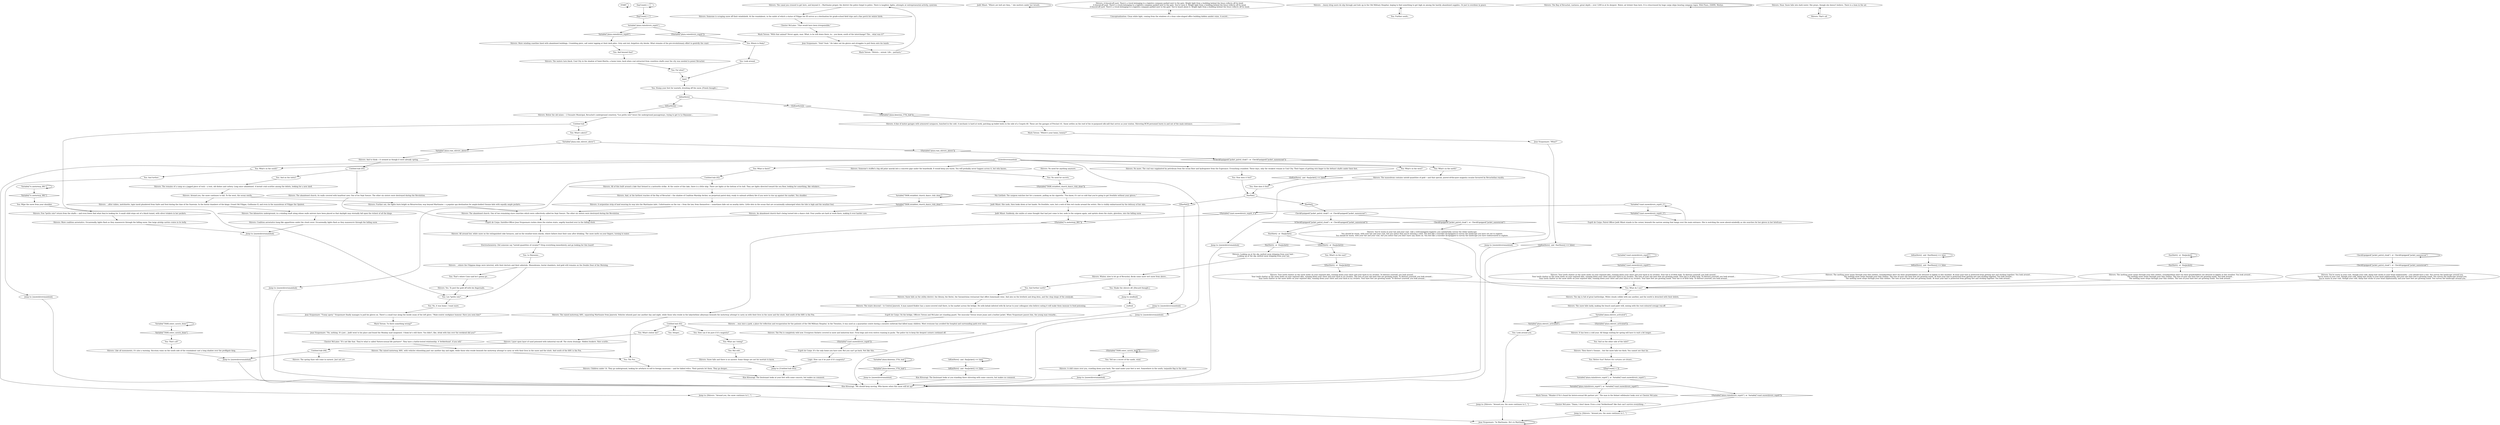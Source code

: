 # COAST ORB / snow shivers
# If it snows when you cross the desolate beach, Shivers tells you a little about Revachol.
# ==================================================
digraph G {
	  0 [label="START"];
	  1 [label="input"];
	  2 [label="Shivers: A chill comes over you, crawling down your back. The sand under your feet is wet. Somewhere in the south, tarpaulin flap in the wind."];
	  3 [label="Shivers: Someone's stuffed a big old polar anorak into a concrete pipe under the boardwalk. It would keep you warm. You will probably never happen across it, but who knows."];
	  4 [label="You: What's in the east?"];
	  5 [label="Shivers: Your teeth chatter as the snow melts on your exposed skin, running down your chest and your back in icy rivulets. Your hat is of little help. To distract yourself, you look around...\nYour teeth chatter as the snow melts on your exposed skin, running down your chest and your back in icy rivulets. The toes of your one bare foot are growing numb. Your hat is of little help. To distract yourself, you look around...\nYour teeth chatter as the snow melts on your exposed skin, running down your chest and your back in icy rivulets. Your bare feet are growing numb. Your hat is of little help. To distract yourself, you look around..."];
	  6 [label="Esprit de Corps: On the bridge, Officers Torson and McLaine are standing guard. The muscular Torson wears jeans and a leather jacket. When Vicquemare passes him, the young man remarks..."];
	  7 [label="Shivers: Snow falls on the utility district: the library, the florist, the Saramirizian restaurant that offers homemade wine. And also on the brothels and drug dens, and the chop shops of the zemlyaki."];
	  8 [label="Shivers: A serpentine strip of land weaving its way into the Martinaise inlet. Unfortunates on the run -- from the law, from themselves -- sometimes hide out on nearby islets. Little dots in the ocean that are occasionally submerged when the tide is high and the weather foul."];
	  9 [label="Jump to: [snowshiversmainhub]"];
	  10 [label="HasShirt()  or  HasJacket()"];
	  11 [label="HasShirt()  or  HasJacket()", shape=diamond];
	  12 [label="!(HasShirt()  or  HasJacket())", shape=diamond];
	  13 [label="Shivers: The canal you crossed to get here, and beyond it -- Martinaise proper, the district the police forgot to police. There is laughter, lights, attempts at entrepreneurial activity, cynicism."];
	  14 [label="Jean Vicquemare: \"Funny apery.\" Vicquemare finally manages to pull his gloves on. There's a small tear along the inside seam of the left glove. \"Male-centric workplace humour. Have you seen him?\""];
	  15 [label="Shivers: The stairs descend -- to Central Jamrock. A man named Kuklov has a snow-covered stall there, in the market across the bridge. He sells kebab infested with fly larvae to your colleagues who believe eating it will make them immune to food poisoning."];
	  16 [label="Shivers: All of this built around a lake that formed in a meteorite strike. At the centre of this lake, there is a little ship. There are lights at the bottom of its hull. They are lights directed toward the sea floor, looking for something, like whiskers..."];
	  17 [label="Shivers: The abandoned church. One of two remaining stave churches which were collectively called les Sept Soeurs. The other six sisters were destroyed during the Revolution."];
	  18 [label="Untitled hub (03)"];
	  19 [label="You: How does it feel?"];
	  20 [label="You: What is there?"];
	  21 [label="You: Stomp your feet for warmth, brushing off the snow. [Finish thought.]"];
	  22 [label="Shivers: Winter, slow to let go of Revachol, flecks some more wet snow from above..."];
	  23 [label="You: What do I see?"];
	  24 [label="IsKimHere()  and  HasJacket() == false"];
	  25 [label="IsKimHere()  and  HasJacket() == false", shape=diamond];
	  26 [label="!(IsKimHere()  and  HasJacket() == false)", shape=diamond];
	  27 [label="Shivers: More winding coastline lined with abandoned buildings. Crumbling piers, salt water lapping at their dark piles. Grey and red, forgotten city blocks. What remains of the pre-revolutionary effort to gentrify the coast."];
	  28 [label="Esprit de Corps: Patrol Officer Judit Minot stands in the corner, beneath the narrow awning that hangs over the main entrance. She is watching the snow absent-mindedly as she searches for her gloves in her briefcase."];
	  29 [label="Judit Minot: \"Where are hell are they...\" she mutters under her breath."];
	  30 [label="Nix Gottlieb: The surgeon watches her for a moment, pulling on his cigarette. \"You know, it's not so cold that you're going to get frostbite without your gloves.\""];
	  31 [label="Untitled hub (02)"];
	  32 [label="Shivers: Below the old mines -- L'Ossuaire Municipal, Revachol's underground cemetery. *Les petits rats* brave the underground passageways, trying to get to Le Royaume..."];
	  33 [label="Kim Kitsuragi: \"We should keep moving. Who knows when this snow will let up?\""];
	  34 [label="snowshiversmainhub"];
	  35 [label="Jump to: [snowshiversmainhub]"];
	  36 [label="Electrochemistry: Did someone say *untold quantities of cocaine*? Drop everything immediately and go looking for this hoard!"];
	  37 [label="Jump to: [snowshiversmainhub]"];
	  38 [label="You: And further..."];
	  39 [label="Variable[\"tc.motorway_881\"]"];
	  40 [label="Variable[\"tc.motorway_881\"]", shape=diamond];
	  41 [label="!(Variable[\"tc.motorway_881\"])", shape=diamond];
	  42 [label="Jump to: [Shivers: \"Around you, the snow continues to f...\"]"];
	  43 [label="You: Where is Ruby?"];
	  44 [label="Variable[\"plaza.kineema_57th_hub\"]"];
	  45 [label="Variable[\"plaza.kineema_57th_hub\"]", shape=diamond];
	  46 [label="!(Variable[\"plaza.kineema_57th_hub\"])", shape=diamond];
	  47 [label="Shivers: The spring thaw will come in earnest. Just not yet."];
	  48 [label="You: That's all?"];
	  49 [label="Jump to: [snowshiversmainhub]"];
	  50 [label="Shivers: A fenced-off yard. There's a truck belonging to a logistics company parked next to the gate. Bright light from a building behind the fence reflects off its hood.\nA fenced-off yard. There's a truck belonging to a logistics company parked next to the gate. You've seen it. Bright light from a building behind the fence reflects off its hood.\nA fenced-off yard. There's a truck belonging to a logistics company parked next to the gate. You've heard about it. Bright light from a building behind the fence reflects off its hood."];
	  51 [label="Jump to: [snowshiversmainhub]"];
	  52 [label="Shivers: The abandoned church, its walls covered with hoarfrost now. One of les Sept Soeurs. The other six sisters were destroyed during the Revolution."];
	  53 [label="You: And on the other side of the inlet?"];
	  54 [label="You: What am I doing?"];
	  55 [label="Shivers: Snow falls and there is no answer. Some things are not for mortals to know."];
	  56 [label="Shivers: ...heavy drug users do slip through and hole up in the Old Military Hospital, hoping to find something to get high on among the hastily abandoned supplies. Or just to overdose in peace."];
	  57 [label="Shivers: A line of motor garages with armoured carapaces, hunched in the cold. A mechanic is hard at work, patching up bullet holes in the side of a Coupris 40. These are the garages of Precinct 41. Snow settles on the roof of the re-purposed silk mill that serves as your station. Shivering RCM personnel hurry in and out of the main entrance."];
	  58 [label="Esprit de Corps: Satellite-Officer Jean Vicquemare rushes down the station stairs, angrily hunched over in the falling slush."];
	  59 [label="You: And further north?"];
	  60 [label="You: Look around you."];
	  61 [label="Shivers: And to think -- it seemed as though it were already spring."];
	  62 [label="Shivers: More coalition aerostatics. Occasionally, lights flash as they manoeuvre through the falling snow. One large airship carries crates in its belly."];
	  63 [label="Shivers: All around her, white snow on the extinguished coke furnaces, and on the weather-worn shacks, where fathers beat their sons after drinking. The snow melts on your fingers, turning to water."];
	  64 [label="Variable[\"coast.snowshivers_esprit\"]"];
	  65 [label="Variable[\"coast.snowshivers_esprit\"]", shape=diamond];
	  66 [label="!(Variable[\"coast.snowshivers_esprit\"])", shape=diamond];
	  67 [label="You: But still..."];
	  68 [label="Shivers: Looking up at the sky, melted snow dripping from your hair...\nLooking up at the sky, melted snow dripping from your hat."];
	  69 [label="Shivers: The melting snow seeps through your thin clothes. Grandmothers don't let their grandchildren out dressed so lightly in this weather. At least your hair is protected from getting wet and sticking together. You look around...\nThe melting snow seeps through your thin clothes. The toes of your one bare foot are growing numb. At least your hair is protected from getting wet and sticking together. You look around...\nThe melting snow seeps through your thin clothes. The toes of your bare feet are growing numb. At least your hair is protected from getting wet and sticking together. You look around..."];
	  70 [label="Kim Kitsuragi: The lieutenant looks at your feet with some concern, but makes no comment."];
	  71 [label="Untitled hub (02)"];
	  72 [label="Shivers: ...after rubies, melchiorite, lapis lazuli plundered from Safre and Seol during the time of the Suzerain. In the burial chambers of the kings: Grand Old Filippe, Guillaume II, and even in the mausoleum of Filippe the Opulent."];
	  73 [label="You: No, it was home. I want more."];
	  74 [label="Shivers: Children under 14. They go underground, looking for artefacts to sell to foreign museums -- and for fabled relics. Their parents let them. They go deeper..."];
	  75 [label="Shivers: ...was once a park, a place for reflection and recuperation for the patients of the Old Military Hospital. In the Twenties, it was used as a quarantine centre during a measles outbreak that killed many children. Most everyone has avoided the hospital and surrounding park ever since."];
	  76 [label="Mack Torson: \"Where's your homo, homey?\""];
	  77 [label="DayCount() < 3"];
	  78 [label="DayCount() < 3", shape=diamond];
	  79 [label="!(DayCount() < 3)", shape=diamond];
	  80 [label="Shivers: The Bay of Revachol, vastness, great depth -- over 1200 m at its deepest. Water, air brinier than here. It is crisscrossed by huge cargo ships bearing company logos: Wild Pines, ZAMM, Moriyn."];
	  81 [label="Shivers: And, at the farthest reaches of the Bay of Revachol -- the shadow of Coalition Warship Archer, on perpetual patrol duty, ready to unleash artillery fire if you were to rise up against the market. You shudder."];
	  82 [label="You: For what?"];
	  83 [label="Shivers: No more. The coal was supplanted by petroleum from the ocean floor and hydropower from the Esperance. Everything crumbled. These days, only the weakest remain in Coal City. Their hopes of getting rich linger in the defunct shafts under their feet."];
	  84 [label="You: What's below me?"];
	  85 [label="You: Wipe the snow from your shoulder."];
	  86 [label="Shivers: The raised motorway, 8/81, with vehicles whooshing past one another day and night, while those who reside beneath the motorway attempt to carry on with their lives in the snow and the slush. And south of the 8/81 is the Pox."];
	  87 [label="Jean Vicquemare: \"Huh? Yeah.\" He takes out his gloves and struggles to pull them onto his hands."];
	  88 [label="Jean Vicquemare: \"In Martinaise. He's in Martinaise.\""];
	  89 [label="Shivers: Around you, the snow continues to fall. To the west, the ocean swells."];
	  90 [label="Shivers: Further out, the lights burn bright on Résurrection; way beyond Martinaise -- a popular spa destination for ample-bodied Ozonne kids with equally ample pockets."];
	  91 [label="You: Look around."];
	  92 [label="Shivers: Near. Snow falls into dark water. She prays, though she doesn't believe. There is a hum in the air."];
	  93 [label="Jump to: [snowshiversmainhub]"];
	  94 [label="You: What's above?"];
	  95 [label="You: Le Royaume..."];
	  96 [label="Logic: How can it be pure if it's magenta?"];
	  97 [label="Jump to: [Shivers: \"Around you, the snow continues to f...\"]"];
	  98 [label="Shivers: The snow falls lazily, making the beach sand paler still, mixing with the rust-coloured sewage run-off."];
	  99 [label="You: How does it feel?"];
	  100 [label="IsKimHere()  and  HasShoes() == false"];
	  101 [label="IsKimHere()  and  HasShoes() == false", shape=diamond];
	  102 [label="!(IsKimHere()  and  HasShoes() == false)", shape=diamond];
	  103 [label="Chester McLaine: \"It's not like that. They're what is called *hetero-sexual life partners*. They have a battle-tested relationship. A 'bröderbund', if you will.\""];
	  104 [label="Chester McLaine: \"That would have been irresponsible.\""];
	  105 [label="Untitled hub (04)"];
	  106 [label="Variable[\"TASK.enter_cavern_done\"]"];
	  107 [label="Variable[\"TASK.enter_cavern_done\"]", shape=diamond];
	  108 [label="!(Variable[\"TASK.enter_cavern_done\"])", shape=diamond];
	  109 [label="You: No need for secrets."];
	  110 [label="Jump to: [snowshiversmainhub]"];
	  111 [label="CheckEquipped(\"jacket_patrol_cloak\")  or  CheckEquipped(\"jacket_nansencoat\")"];
	  112 [label="CheckEquipped(\"jacket_patrol_cloak\")  or  CheckEquipped(\"jacket_nansencoat\")", shape=diamond];
	  113 [label="!(CheckEquipped(\"jacket_patrol_cloak\")  or  CheckEquipped(\"jacket_nansencoat\"))", shape=diamond];
	  114 [label="Shivers: Coalition aerostatics hang like apparitions under the cloud cover. Occasionally, lights flash as they manoeuvre through the falling snow."];
	  115 [label="Shivers: The mausoleum contains untold quantities of gold -- and that special, purest-of-the-pure magenta cocaine favoured by Revacholian royalty."];
	  116 [label="Variable[\"TASK.establish_church_dance_club_done\"]"];
	  117 [label="Variable[\"TASK.establish_church_dance_club_done\"]", shape=diamond];
	  118 [label="!(Variable[\"TASK.establish_church_dance_club_done\"])", shape=diamond];
	  119 [label="Shivers: No need for anything anymore."];
	  120 [label="You: Shake the shivers off. [Discard thought.]"];
	  121 [label="You: What's in the north?"];
	  122 [label="Shivers: Like all monuments, it's also a warning. Six-story ruins on the south side of the roundabout cast a long shadow over the profligate king."];
	  123 [label="Shivers: The waters turn black. Coal City in the shadow of Saint-Martin, a boom town, back when coal extracted from countless shafts near the city was needed to power Revachol."];
	  124 [label="You: Deeper..."];
	  125 [label="Untitled hub"];
	  126 [label="Jean Vicquemare: \"What?\""];
	  127 [label="Mack Torson: \"With that animal? Never again, man. What, is he still down there, in... you know, south of the interchange? The... what was it?\""];
	  128 [label="Jump to: [endhub]"];
	  129 [label="endhub"];
	  130 [label="Judit Minot: She nods, then looks down at her hands. No frostbite, sure, but a web of thin red cracks around the wrists. She is visibly embarrassed by the delicacy of her skin."];
	  131 [label="Jump to: [snowshiversmainhub]"];
	  132 [label="You: And on the islets?"];
	  133 [label="Jump to: [snowshiversmainhub]"];
	  134 [label="Shivers: It has been a cold year. All things waiting for spring will have to wait a bit longer."];
	  135 [label="Shivers: You're warm in your hat and your coat. Like a well-equipped explorer, you comfortably survey the white landscape.\nYou should be warm, with your hat and your coat, but you notice that you're missing a shoe. You feel like a traveller ill-equipped to survey the landscape you have set out to explore.\nYou should be warm, with your hat and your coat, but you notice that you don't have any shoes on. You feel like a traveller ill-equipped to survey the landscape you have endeavoured to explore."];
	  136 [label="Shivers: Two kilometres underground, in a winding shaft along whose walls mirrors have been placed so that daylight may eternally fall upon the richest of all the kings."];
	  137 [label="Mack Torson: \"Is there something wrong?\""];
	  138 [label="You: The Pox..."];
	  139 [label="Variable[\"plaza.rainshivers_esprit\"]  or  Variable[\"coast.snowshivers_esprit\"]"];
	  140 [label="Variable[\"plaza.rainshivers_esprit\"]  or  Variable[\"coast.snowshivers_esprit\"]", shape=diamond];
	  141 [label="!(Variable[\"plaza.rainshivers_esprit\"]  or  Variable[\"coast.snowshivers_esprit\"])", shape=diamond];
	  142 [label="Shivers: That's all."];
	  143 [label="HasHat()"];
	  144 [label="HasHat()", shape=diamond];
	  145 [label="!(HasHat())", shape=diamond];
	  146 [label="Shivers: The melting snow seeps through your thin clothes. Grandmothers don't let their grandchildren out dressed so lightly in this weather. You look around...\nThe melting snow seeps through your thin clothes. The toes of your one bare foot are growing numb. You look around...\nThe melting snow seeps through your thin clothes. The toes of your bare feet are growing numb. You look around..."];
	  147 [label="Shivers: Your teeth chatter as the snow melts on your exposed skin, running down your chest and your back in icy rivulets. To distract yourself, you look around...\nYour teeth chatter as the snow melts on your exposed skin, running down your chest and your back in icy rivulets. The toes of your one bare foot are growing numb. To distract yourself, you look around...\nYour teeth chatter as the snow melts on your exposed skin, running down your chest and your back in icy rivulets. Your bare feet are growing numb. To distract yourself, you look around..."];
	  148 [label="Conceptualization: Clean white light, coming from the windows of a clean cube-shaped office building hidden amidst ruins. A secret..."];
	  149 [label="Variable[\"coast.snowshivers_esprit_2\"]"];
	  150 [label="Variable[\"coast.snowshivers_esprit_2\"]", shape=diamond];
	  151 [label="!(Variable[\"coast.snowshivers_esprit_2\"])", shape=diamond];
	  152 [label="Mack Torson: \"Hetero... sexual. Life... partners.\""];
	  153 [label="Jump to: [Shivers: \"Around you, the snow continues to f...\"]"];
	  154 [label="Chester McLaine: \"Damn, I don't know. Even a real *bröderbund* like that can't survive everything...\""];
	  155 [label="Shivers: The remains of a camp on a jagged piece of rock -- a tent, old dishes and cutlery. Long since abandoned. A hermit crab scuttles among the debris, looking for a new shell."];
	  156 [label="You: Tell me a secret of the sands, wind."];
	  157 [label="Jump to: [snowshiversmainhub]"];
	  158 [label="You: What's in the south?"];
	  159 [label="Variable[\"plaza.rainshivers_esprit\"]"];
	  160 [label="Variable[\"plaza.rainshivers_esprit\"]", shape=diamond];
	  161 [label="!(Variable[\"plaza.rainshivers_esprit\"])", shape=diamond];
	  162 [label="Esprit de Corps: It's the only home you have now. But you can't go back. Not like this."];
	  163 [label="Judit Minot: Suddenly, she smiles at some thought that had just come to her, nods to the surgeon again, and sprints down the stairs, gloveless, into the falling snow."];
	  164 [label="Shivers: Then there's Ozonne... but the snow falls too thick. You cannot see that far."];
	  165 [label="You: What's in the west?"];
	  166 [label="Shivers: You're warm in your coat, though your cold, damp hair sticks to your head unpleasantly -- you should have a hat. You survey the landscape around you.\nYou're warm in your coat, though your cold, damp hair sticks to your head unpleasantly, and your one bare foot is growing numb. You survey the landscape around you.\nYou're warm in your coat, though your cold, damp hair sticks to your head unpleasantly, and your bare feet are growing numb. You survey the landscape around you."];
	  167 [label="You: Les *petits rats*..."];
	  168 [label="Shivers: The Pox is completely wild now. Evergreen thickets covered in snow and industrial dust. Feral dogs and even wolves roaming in packs. The police try to keep the deepest corners cordoned off."];
	  169 [label="Shivers: The raised motorway, 8/81, separating Martinaise from Jamrock. Vehicles whoosh past one another day and night, while those who reside in the labyrinthine alleyways beneath the motorway attempt to carry on with their lives in the snow and the slush. And south of the 8/81 is the Pox."];
	  170 [label="Mack Torson: \"Wonder if Vic's found his hetero-sexual life partner yet.\" The man in the fishnet wifebeater looks over at Chester McLaine."];
	  171 [label="Shivers: An abandoned church that's being turned into a dance club. Four youths are hard at work there, making it ever harder core."];
	  172 [label="CheckEquipped(\"jacket_patrol_cloak\")  or  CheckEquipped(\"jacket_nansencoat\")"];
	  173 [label="CheckEquipped(\"jacket_patrol_cloak\")  or  CheckEquipped(\"jacket_nansencoat\")", shape=diamond];
	  174 [label="!(CheckEquipped(\"jacket_patrol_cloak\")  or  CheckEquipped(\"jacket_nansencoat\"))", shape=diamond];
	  175 [label="Shivers: The sky is full of great battleships. White clouds collide with one another, and the world is drenched with their debris."];
	  176 [label="Kim Kitsuragi: The lieutenant looks at you standing there shivering with some concern, but makes no comment."];
	  177 [label="You: And beyond that?"];
	  178 [label="You: Further south..."];
	  179 [label="Jean Vicquemare: \"No, nothing. It's just... Judit went to his place and found the Monday mail unopened. I think he's still there. You didn't, like, drink with him over the weekend did you?\""];
	  180 [label="You: That's where Cuno said he's gonna go..."];
	  181 [label="Shivers: Yes. To peel the gold off with his fingernails."];
	  182 [label="IsKimHere()"];
	  183 [label="IsKimHere()", shape=diamond];
	  184 [label="!(IsKimHere())", shape=diamond];
	  185 [label="Variable[\"plaza.shivers_activated\"]"];
	  186 [label="Variable[\"plaza.shivers_activated\"]", shape=diamond];
	  187 [label="!(Variable[\"plaza.shivers_activated\"])", shape=diamond];
	  188 [label="HasShirt()  or  HasJacket()"];
	  189 [label="HasShirt()  or  HasJacket()", shape=diamond];
	  190 [label="!(HasShirt()  or  HasJacket())", shape=diamond];
	  191 [label="Shivers: Someone is scraping snow off their windshield. At the roundabout, in the midst of which a statue of Filippe the III serves as a destination for grade-school field trips and a fine perch for winter birds."];
	  192 [label="Shivers: Layer upon layer of sand poisoned with industrial run-off. The storm drainage. Hidden bunkers. Rats scuttle..."];
	  193 [label="Variable[\"plaza.rain_shivers_above\"]"];
	  194 [label="Variable[\"plaza.rain_shivers_above\"]", shape=diamond];
	  195 [label="!(Variable[\"plaza.rain_shivers_above\"])", shape=diamond];
	  196 [label="Shivers: ...where the Filippian kings were interred, with their doctors and their admirals. Mausoleums, burial chambers, leaf gold still remains on the Double Door of the Morning."];
	  197 [label="You: How can it be pure if it's magenta?"];
	  198 [label="Jump to: [Untitled hub (02)]"];
	  199 [label="Shivers: Few *petits rats* return from the shafts -- and even fewer find what they're looking for. A small child steps out of a black tunnel, with silver trinkets in her pockets."];
	  200 [label="You: Before that? Before the curtains are drawn..."];
	  0 -> 0
	  1 -> 21
	  2 -> 131
	  3 -> 109
	  4 -> 12
	  5 -> 23
	  6 -> 75
	  7 -> 15
	  8 -> 17
	  9 -> 33
	  10 -> 10
	  10 -> 11
	  11 -> 146
	  12 -> 147
	  13 -> 191
	  14 -> 137
	  15 -> 6
	  16 -> 81
	  17 -> 58
	  18 -> 132
	  18 -> 52
	  19 -> 143
	  20 -> 31
	  21 -> 182
	  22 -> 120
	  22 -> 59
	  23 -> 175
	  24 -> 24
	  24 -> 25
	  25 -> 176
	  26 -> 99
	  27 -> 177
	  28 -> 149
	  29 -> 29
	  30 -> 130
	  31 -> 16
	  31 -> 51
	  32 -> 125
	  34 -> 3
	  34 -> 165
	  34 -> 42
	  34 -> 83
	  34 -> 20
	  34 -> 121
	  34 -> 93
	  34 -> 158
	  35 -> 33
	  36 -> 95
	  37 -> 33
	  38 -> 49
	  39 -> 40
	  39 -> 39
	  40 -> 85
	  41 -> 169
	  42 -> 88
	  43 -> 91
	  44 -> 44
	  44 -> 45
	  45 -> 157
	  46 -> 57
	  48 -> 122
	  49 -> 33
	  50 -> 148
	  51 -> 33
	  52 -> 58
	  53 -> 164
	  54 -> 67
	  55 -> 198
	  56 -> 178
	  57 -> 76
	  58 -> 63
	  59 -> 7
	  60 -> 97
	  61 -> 18
	  62 -> 133
	  63 -> 36
	  64 -> 64
	  64 -> 65
	  65 -> 5
	  66 -> 162
	  67 -> 55
	  68 -> 22
	  69 -> 23
	  70 -> 33
	  71 -> 124
	  71 -> 197
	  71 -> 84
	  72 -> 136
	  73 -> 14
	  74 -> 70
	  75 -> 168
	  76 -> 126
	  77 -> 77
	  77 -> 78
	  78 -> 159
	  79 -> 139
	  80 -> 80
	  81 -> 8
	  82 -> 1
	  83 -> 19
	  84 -> 192
	  85 -> 199
	  86 -> 138
	  87 -> 152
	  88 -> 88
	  89 -> 72
	  89 -> 90
	  90 -> 17
	  91 -> 1
	  92 -> 142
	  93 -> 33
	  94 -> 193
	  95 -> 196
	  96 -> 198
	  97 -> 88
	  98 -> 185
	  99 -> 143
	  100 -> 100
	  100 -> 101
	  101 -> 69
	  102 -> 33
	  103 -> 86
	  104 -> 127
	  105 -> 37
	  105 -> 47
	  106 -> 106
	  106 -> 107
	  107 -> 48
	  108 -> 108
	  108 -> 156
	  109 -> 118
	  110 -> 33
	  111 -> 112
	  111 -> 111
	  112 -> 166
	  113 -> 9
	  114 -> 133
	  115 -> 35
	  116 -> 116
	  116 -> 117
	  117 -> 171
	  118 -> 30
	  119 -> 109
	  120 -> 128
	  121 -> 115
	  122 -> 37
	  123 -> 82
	  124 -> 71
	  125 -> 94
	  125 -> 167
	  126 -> 102
	  127 -> 87
	  128 -> 129
	  130 -> 163
	  131 -> 33
	  132 -> 155
	  133 -> 33
	  134 -> 53
	  135 -> 23
	  136 -> 114
	  137 -> 179
	  138 -> 74
	  139 -> 140
	  139 -> 141
	  140 -> 170
	  141 -> 153
	  142 -> 92
	  143 -> 144
	  143 -> 145
	  144 -> 172
	  145 -> 110
	  146 -> 23
	  147 -> 23
	  148 -> 50
	  149 -> 150
	  149 -> 151
	  150 -> 28
	  151 -> 41
	  152 -> 13
	  153 -> 88
	  154 -> 153
	  155 -> 89
	  156 -> 2
	  157 -> 33
	  158 -> 38
	  159 -> 160
	  159 -> 161
	  160 -> 27
	  161 -> 43
	  162 -> 96
	  163 -> 41
	  164 -> 200
	  165 -> 26
	  166 -> 23
	  167 -> 73
	  168 -> 66
	  169 -> 138
	  170 -> 154
	  171 -> 58
	  172 -> 173
	  172 -> 174
	  173 -> 135
	  174 -> 188
	  175 -> 98
	  176 -> 33
	  177 -> 123
	  178 -> 56
	  179 -> 103
	  180 -> 181
	  181 -> 167
	  182 -> 184
	  182 -> 183
	  183 -> 32
	  184 -> 46
	  185 -> 186
	  185 -> 187
	  186 -> 60
	  187 -> 134
	  188 -> 189
	  188 -> 190
	  189 -> 68
	  190 -> 4
	  191 -> 104
	  192 -> 105
	  193 -> 194
	  193 -> 195
	  194 -> 61
	  195 -> 113
	  196 -> 180
	  196 -> 167
	  197 -> 54
	  198 -> 70
	  199 -> 62
	  200 -> 79
}

